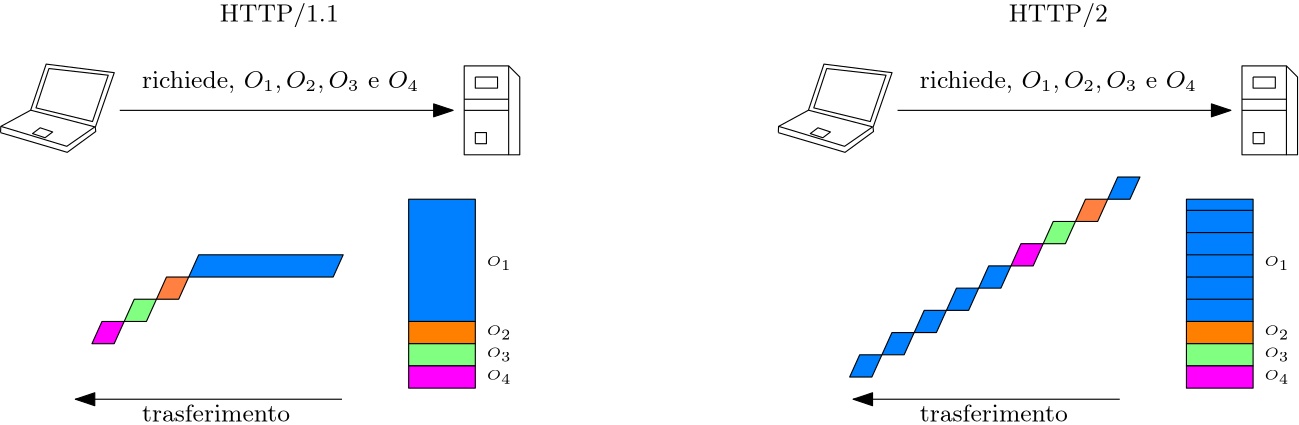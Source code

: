 <?xml version="1.0"?>
<!DOCTYPE ipe SYSTEM "ipe.dtd">
<ipe version="70218" creator="Ipe 7.2.28">
<info created="D:20240319194256" modified="D:20240319200635"/>
<ipestyle name="basic">
<symbol name="arrow/arc(spx)">
<path stroke="sym-stroke" fill="sym-stroke" pen="sym-pen">
0 0 m
-1 0.333 l
-1 -0.333 l
h
</path>
</symbol>
<symbol name="arrow/farc(spx)">
<path stroke="sym-stroke" fill="white" pen="sym-pen">
0 0 m
-1 0.333 l
-1 -0.333 l
h
</path>
</symbol>
<symbol name="arrow/ptarc(spx)">
<path stroke="sym-stroke" fill="sym-stroke" pen="sym-pen">
0 0 m
-1 0.333 l
-0.8 0 l
-1 -0.333 l
h
</path>
</symbol>
<symbol name="arrow/fptarc(spx)">
<path stroke="sym-stroke" fill="white" pen="sym-pen">
0 0 m
-1 0.333 l
-0.8 0 l
-1 -0.333 l
h
</path>
</symbol>
<symbol name="mark/circle(sx)" transformations="translations">
<path fill="sym-stroke">
0.6 0 0 0.6 0 0 e
0.4 0 0 0.4 0 0 e
</path>
</symbol>
<symbol name="mark/disk(sx)" transformations="translations">
<path fill="sym-stroke">
0.6 0 0 0.6 0 0 e
</path>
</symbol>
<symbol name="mark/fdisk(sfx)" transformations="translations">
<group>
<path fill="sym-fill">
0.5 0 0 0.5 0 0 e
</path>
<path fill="sym-stroke" fillrule="eofill">
0.6 0 0 0.6 0 0 e
0.4 0 0 0.4 0 0 e
</path>
</group>
</symbol>
<symbol name="mark/box(sx)" transformations="translations">
<path fill="sym-stroke" fillrule="eofill">
-0.6 -0.6 m
0.6 -0.6 l
0.6 0.6 l
-0.6 0.6 l
h
-0.4 -0.4 m
0.4 -0.4 l
0.4 0.4 l
-0.4 0.4 l
h
</path>
</symbol>
<symbol name="mark/square(sx)" transformations="translations">
<path fill="sym-stroke">
-0.6 -0.6 m
0.6 -0.6 l
0.6 0.6 l
-0.6 0.6 l
h
</path>
</symbol>
<symbol name="mark/fsquare(sfx)" transformations="translations">
<group>
<path fill="sym-fill">
-0.5 -0.5 m
0.5 -0.5 l
0.5 0.5 l
-0.5 0.5 l
h
</path>
<path fill="sym-stroke" fillrule="eofill">
-0.6 -0.6 m
0.6 -0.6 l
0.6 0.6 l
-0.6 0.6 l
h
-0.4 -0.4 m
0.4 -0.4 l
0.4 0.4 l
-0.4 0.4 l
h
</path>
</group>
</symbol>
<symbol name="mark/cross(sx)" transformations="translations">
<group>
<path fill="sym-stroke">
-0.43 -0.57 m
0.57 0.43 l
0.43 0.57 l
-0.57 -0.43 l
h
</path>
<path fill="sym-stroke">
-0.43 0.57 m
0.57 -0.43 l
0.43 -0.57 l
-0.57 0.43 l
h
</path>
</group>
</symbol>
<symbol name="arrow/fnormal(spx)">
<path stroke="sym-stroke" fill="white" pen="sym-pen">
0 0 m
-1 0.333 l
-1 -0.333 l
h
</path>
</symbol>
<symbol name="arrow/pointed(spx)">
<path stroke="sym-stroke" fill="sym-stroke" pen="sym-pen">
0 0 m
-1 0.333 l
-0.8 0 l
-1 -0.333 l
h
</path>
</symbol>
<symbol name="arrow/fpointed(spx)">
<path stroke="sym-stroke" fill="white" pen="sym-pen">
0 0 m
-1 0.333 l
-0.8 0 l
-1 -0.333 l
h
</path>
</symbol>
<symbol name="arrow/linear(spx)">
<path stroke="sym-stroke" pen="sym-pen">
-1 0.333 m
0 0 l
-1 -0.333 l
</path>
</symbol>
<symbol name="arrow/fdouble(spx)">
<path stroke="sym-stroke" fill="white" pen="sym-pen">
0 0 m
-1 0.333 l
-1 -0.333 l
h
-1 0 m
-2 0.333 l
-2 -0.333 l
h
</path>
</symbol>
<symbol name="arrow/double(spx)">
<path stroke="sym-stroke" fill="sym-stroke" pen="sym-pen">
0 0 m
-1 0.333 l
-1 -0.333 l
h
-1 0 m
-2 0.333 l
-2 -0.333 l
h
</path>
</symbol>
<symbol name="arrow/mid-normal(spx)">
<path stroke="sym-stroke" fill="sym-stroke" pen="sym-pen">
0.5 0 m
-0.5 0.333 l
-0.5 -0.333 l
h
</path>
</symbol>
<symbol name="arrow/mid-fnormal(spx)">
<path stroke="sym-stroke" fill="white" pen="sym-pen">
0.5 0 m
-0.5 0.333 l
-0.5 -0.333 l
h
</path>
</symbol>
<symbol name="arrow/mid-pointed(spx)">
<path stroke="sym-stroke" fill="sym-stroke" pen="sym-pen">
0.5 0 m
-0.5 0.333 l
-0.3 0 l
-0.5 -0.333 l
h
</path>
</symbol>
<symbol name="arrow/mid-fpointed(spx)">
<path stroke="sym-stroke" fill="white" pen="sym-pen">
0.5 0 m
-0.5 0.333 l
-0.3 0 l
-0.5 -0.333 l
h
</path>
</symbol>
<symbol name="arrow/mid-double(spx)">
<path stroke="sym-stroke" fill="sym-stroke" pen="sym-pen">
1 0 m
0 0.333 l
0 -0.333 l
h
0 0 m
-1 0.333 l
-1 -0.333 l
h
</path>
</symbol>
<symbol name="arrow/mid-fdouble(spx)">
<path stroke="sym-stroke" fill="white" pen="sym-pen">
1 0 m
0 0.333 l
0 -0.333 l
h
0 0 m
-1 0.333 l
-1 -0.333 l
h
</path>
</symbol>
<anglesize name="22.5 deg" value="22.5"/>
<anglesize name="30 deg" value="30"/>
<anglesize name="45 deg" value="45"/>
<anglesize name="60 deg" value="60"/>
<anglesize name="90 deg" value="90"/>
<arrowsize name="large" value="10"/>
<arrowsize name="small" value="5"/>
<arrowsize name="tiny" value="3"/>
<color name="blue" value="0 0 1"/>
<color name="brown" value="0.647 0.165 0.165"/>
<color name="darkblue" value="0 0 0.545"/>
<color name="darkcyan" value="0 0.545 0.545"/>
<color name="darkgray" value="0.663"/>
<color name="darkgreen" value="0 0.392 0"/>
<color name="darkmagenta" value="0.545 0 0.545"/>
<color name="darkorange" value="1 0.549 0"/>
<color name="darkred" value="0.545 0 0"/>
<color name="gold" value="1 0.843 0"/>
<color name="gray" value="0.745"/>
<color name="green" value="0 1 0"/>
<color name="lightblue" value="0.678 0.847 0.902"/>
<color name="lightcyan" value="0.878 1 1"/>
<color name="lightgray" value="0.827"/>
<color name="lightgreen" value="0.565 0.933 0.565"/>
<color name="lightyellow" value="1 1 0.878"/>
<color name="navy" value="0 0 0.502"/>
<color name="orange" value="1 0.647 0"/>
<color name="pink" value="1 0.753 0.796"/>
<color name="purple" value="0.627 0.125 0.941"/>
<color name="red" value="1 0 0"/>
<color name="seagreen" value="0.18 0.545 0.341"/>
<color name="turquoise" value="0.251 0.878 0.816"/>
<color name="violet" value="0.933 0.51 0.933"/>
<color name="yellow" value="1 1 0"/>
<dashstyle name="dash dot dotted" value="[4 2 1 2 1 2] 0"/>
<dashstyle name="dash dotted" value="[4 2 1 2] 0"/>
<dashstyle name="dashed" value="[4] 0"/>
<dashstyle name="dotted" value="[1 3] 0"/>
<gridsize name="10 pts (~3.5 mm)" value="10"/>
<gridsize name="14 pts (~5 mm)" value="14"/>
<gridsize name="16 pts (~6 mm)" value="16"/>
<gridsize name="20 pts (~7 mm)" value="20"/>
<gridsize name="28 pts (~10 mm)" value="28"/>
<gridsize name="32 pts (~12 mm)" value="32"/>
<gridsize name="4 pts" value="4"/>
<gridsize name="56 pts (~20 mm)" value="56"/>
<gridsize name="8 pts (~3 mm)" value="8"/>
<opacity name="10%" value="0.1"/>
<opacity name="30%" value="0.3"/>
<opacity name="50%" value="0.5"/>
<opacity name="75%" value="0.75"/>
<pen name="fat" value="1.2"/>
<pen name="heavier" value="0.8"/>
<pen name="ultrafat" value="2"/>
<symbolsize name="large" value="5"/>
<symbolsize name="small" value="2"/>
<symbolsize name="tiny" value="1.1"/>
<textsize name="Huge" value="\Huge"/>
<textsize name="LARGE" value="\LARGE"/>
<textsize name="Large" value="\Large"/>
<textsize name="footnote" value="\footnotesize"/>
<textsize name="huge" value="\huge"/>
<textsize name="large" value="\large"/>
<textsize name="script" value="\scriptsize"/>
<textsize name="small" value="\small"/>
<textsize name="tiny" value="\tiny"/>
<textstyle name="center" begin="\begin{center}" end="\end{center}"/>
<textstyle name="item" begin="\begin{itemize}\item{}" end="\end{itemize}"/>
<textstyle name="itemize" begin="\begin{itemize}" end="\end{itemize}"/>
<tiling name="falling" angle="-60" step="4" width="1"/>
<tiling name="rising" angle="30" step="4" width="1"/>
</ipestyle>
<page>
<layer name="alpha"/>
<view layers="alpha" active="alpha"/>
<path layer="alpha" matrix="0.626381 0 0 0.626381 -40.1614 306.161" stroke="black" fill="white">
161.636 724.492 m
199.972 713.178 l
216.345 725.158 l
216.079 727.554 l
226.994 758.968 l
187.859 763.893 l
178.941 737.404 l
161.77 728.086 l
161.636 724.625 l
</path>
<path matrix="0.626381 0 0 0.626381 -40.1614 306.161" stroke="black">
161.903 728.086 m
199.706 716.639 l
215.812 727.82 l
</path>
<path matrix="0.626381 0 0 0.626381 -40.1614 306.161" stroke="black">
215.812 727.82 m
178.941 737.404 l
</path>
<path matrix="0.626381 0 0 0.626381 -40.1614 306.161" stroke="black" fill="white">
189.456 761.364 m
182.002 738.735 l
214.481 730.881 l
223.533 757.503 l
189.323 761.364 l
</path>
<path matrix="0.626381 0 0 0.626381 -40.1614 306.161" stroke="black">
180.006 723.96 m
187.194 721.564 l
191.586 724.891 l
184.398 727.287 l
h
</path>
<path matrix="1 0 0 1 132 48" stroke="0" fill="white">
112 736 m
116 732 l
116 704 l
112 704 l
</path>
<path matrix="1 0 0 1 132 48" stroke="0" fill="white">
96 736 m
96 704 l
112 704 l
112 736 l
h
</path>
<path matrix="1 0 0 1 132 48" stroke="0" fill="white">
100 732 m
108 732 l
108 728 l
100 728 l
100 732 l
</path>
<path matrix="1 0 0 1 132 48" stroke="0" fill="white">
96 724 m
112 724 l
</path>
<path matrix="1 0 0 1 132 48" stroke="0" fill="white">
96 720 m
112 720 l
</path>
<path matrix="1 0 0 1 132 48" stroke="0" fill="white">
100 708 m
100 712 l
104 712 l
104 708 l
100 708 l
</path>
<text matrix="1 0 0 1 -8 8" transformations="translations" pos="120 768" stroke="black" type="label" width="99.721" height="6.23" depth="1.74" valign="baseline" size="small">richiede, $O_1,O_2,O_3$ e $O_4$</text>
<path stroke="black" arrow="normal/normal">
104 768 m
224 768 l
</path>
<path matrix="1 0 0 1 -20 0" stroke="black" fill="0 0.502 1">
228 736 m
228 692 l
252 692 l
252 736 l
h
</path>
<path matrix="1 0 0 1 -20 0" stroke="black" fill="1 0.502 0">
228 692 m
228 684 l
252 684 l
252 692 l
h
</path>
<path matrix="1 0 0 1 -20 0" stroke="black" fill="0.502 1 0.502">
228 684 m
228 676 l
252 676 l
252 684 l
h
</path>
<path matrix="1 0 0 1 -20 0" stroke="black" fill="1 0 1">
228 676 m
228 668 l
252 668 l
252 676 l
h
</path>
<text matrix="1 0 0 1 116 -56" transformations="translations" pos="120 768" stroke="black" type="label" width="9.106" height="3.408" depth="1.49" valign="baseline" size="tiny" style="math">O_1</text>
<text matrix="1 0 0 1 116 -80" transformations="translations" pos="120 768" stroke="black" type="label" width="9.106" height="3.408" depth="1.49" valign="center" size="tiny" style="math">O_2</text>
<text matrix="1 0 0 1 116 -88" transformations="translations" pos="120 768" stroke="black" type="label" width="9.106" height="3.408" depth="1.49" valign="center" size="tiny" style="math">O_3</text>
<text matrix="1 0 0 1 116 -96" transformations="translations" pos="120 768" stroke="black" type="label" width="9.106" height="3.408" depth="1.49" valign="center" size="tiny" style="math">O_4</text>
<path matrix="1 0 0 1 -20 0" stroke="black" fill="1 0 1" arrow="normal/normal">
204 664 m
108 664 l
</path>
<text matrix="1 0 0 1 -8 -112" transformations="translations" pos="120 768" stroke="black" type="label" width="53.344" height="6.227" depth="0" valign="baseline" size="small">trasferimento</text>
<path matrix="1 0 0.451539 1 -350.481 -8" stroke="black" fill="1 0.502 0.251">
156 716 m
156 708 l
148 708 l
148 716 l
h
</path>
<path matrix="1 0 0.451539 1 -362.093 -16" stroke="black" fill="0.502 1 0.502">
156 716 m
156 708 l
148 708 l
148 716 l
h
</path>
<path matrix="1 0 0.451539 1 -373.705 -24" stroke="black" fill="1 0 1">
156 716 m
156 708 l
148 708 l
148 716 l
h
</path>
<path matrix="1 0 0.451539 1 -342.481 -8" stroke="black" fill="0 0.502 1">
148 716 m
148 724 l
200 724 l
200 716 l
h
</path>
<path matrix="0.626381 0 0 0.626381 239.839 306.161" stroke="black" fill="white">
161.636 724.492 m
199.972 713.178 l
216.345 725.158 l
216.079 727.554 l
226.994 758.968 l
187.859 763.893 l
178.941 737.404 l
161.77 728.086 l
161.636 724.625 l
</path>
<path matrix="0.626381 0 0 0.626381 239.839 306.161" stroke="black">
161.903 728.086 m
199.706 716.639 l
215.812 727.82 l
</path>
<path matrix="0.626381 0 0 0.626381 239.839 306.161" stroke="black">
215.812 727.82 m
178.941 737.404 l
</path>
<path matrix="0.626381 0 0 0.626381 239.839 306.161" stroke="black" fill="white">
189.456 761.364 m
182.002 738.735 l
214.481 730.881 l
223.533 757.503 l
189.323 761.364 l
</path>
<path matrix="0.626381 0 0 0.626381 239.839 306.161" stroke="black">
180.006 723.96 m
187.194 721.564 l
191.586 724.891 l
184.398 727.287 l
h
</path>
<path matrix="1 0 0 1 412 48" stroke="0" fill="white">
112 736 m
116 732 l
116 704 l
112 704 l
</path>
<path matrix="1 0 0 1 412 48" stroke="0" fill="white">
96 736 m
96 704 l
112 704 l
112 736 l
h
</path>
<path matrix="1 0 0 1 412 48" stroke="0" fill="white">
100 732 m
108 732 l
108 728 l
100 728 l
100 732 l
</path>
<path matrix="1 0 0 1 412 48" stroke="0" fill="white">
96 724 m
112 724 l
</path>
<path matrix="1 0 0 1 412 48" stroke="0" fill="white">
96 720 m
112 720 l
</path>
<path matrix="1 0 0 1 412 48" stroke="0" fill="white">
100 708 m
100 712 l
104 712 l
104 708 l
100 708 l
</path>
<text matrix="1 0 0 1 272 8" transformations="translations" pos="120 768" stroke="black" type="label" width="99.721" height="6.23" depth="1.74" valign="baseline" size="small">richiede, $O_1,O_2,O_3$ e $O_4$</text>
<path matrix="1 0 0 1 280 0" stroke="black" arrow="normal/normal">
104 768 m
224 768 l
</path>
<path matrix="1 0 0 1 260 0" stroke="black" fill="0 0.502 1">
228 736 m
228 692 l
252 692 l
252 736 l
h
</path>
<path matrix="1 0 0 1 260 0" stroke="black" fill="1 0.502 0">
228 692 m
228 684 l
252 684 l
252 692 l
h
</path>
<path matrix="1 0 0 1 260 0" stroke="black" fill="0.502 1 0.502">
228 684 m
228 676 l
252 676 l
252 684 l
h
</path>
<path matrix="1 0 0 1 260 0" stroke="black" fill="1 0 1">
228 676 m
228 668 l
252 668 l
252 676 l
h
</path>
<text matrix="1 0 0 1 396 -56" transformations="translations" pos="120 768" stroke="black" type="label" width="9.106" height="3.408" depth="1.49" valign="baseline" size="tiny" style="math">O_1</text>
<text matrix="1 0 0 1 396 -80" transformations="translations" pos="120 768" stroke="black" type="label" width="9.106" height="3.408" depth="1.49" valign="center" size="tiny" style="math">O_2</text>
<text matrix="1 0 0 1 396 -88" transformations="translations" pos="120 768" stroke="black" type="label" width="9.106" height="3.408" depth="1.49" valign="center" size="tiny" style="math">O_3</text>
<text matrix="1 0 0 1 396 -96" transformations="translations" pos="120 768" stroke="black" type="label" width="9.106" height="3.408" depth="1.49" valign="center" size="tiny" style="math">O_4</text>
<path matrix="1 0 0 1 260 0" stroke="black" fill="1 0 1" arrow="normal/normal">
204 664 m
108 664 l
</path>
<text matrix="1 0 0 1 272 -112" transformations="translations" pos="120 768" stroke="black" type="label" width="53.344" height="6.227" depth="0" valign="baseline" size="small">trasferimento</text>
<path matrix="1 0 0.451539 1 -19.6437 20" stroke="black" fill="1 0.502 0.251">
156 716 m
156 708 l
148 708 l
148 716 l
h
</path>
<path matrix="1 0 0.451539 1 -31.256 12" stroke="black" fill="0.502 1 0.502">
156 716 m
156 708 l
148 708 l
148 716 l
h
</path>
<path matrix="1 0 0.451539 1 -42.8683 4" stroke="black" fill="1 0 1">
156 716 m
156 708 l
148 708 l
148 716 l
h
</path>
<path stroke="black" fill="0 0.502 1">
488 700 m
512 700 l
</path>
<path matrix="1 0 0 1 0 8" stroke="black" fill="0 0.502 1">
488 700 m
512 700 l
</path>
<path matrix="1 0 0 1 0 16" stroke="black" fill="0 0.502 1">
488 700 m
512 700 l
</path>
<path matrix="1 0 0 1 0 24" stroke="black" fill="0 0.502 1">
488 700 m
512 700 l
</path>
<path matrix="1 0 0 1 0 32" stroke="black" fill="0 0.502 1">
488 700 m
512 700 l
</path>
<path matrix="1 0 0.451539 1 -8.03134 28" stroke="black" fill="0 0.502 1">
156 716 m
156 708 l
148 708 l
148 716 l
h
</path>
<path matrix="1 0 0.451539 1 -66.0929 -12" stroke="black" fill="0 0.502 1">
156 716 m
156 708 l
148 708 l
148 716 l
h
</path>
<path matrix="1 0 0.451539 1 -77.7052 -20" stroke="black" fill="0 0.502 1">
156 716 m
156 708 l
148 708 l
148 716 l
h
</path>
<path matrix="1 0 0.451539 1 -89.3175 -28" stroke="black" fill="0 0.502 1">
156 716 m
156 708 l
148 708 l
148 716 l
h
</path>
<path matrix="1 0 0.451539 1 -54.4806 -4" stroke="black" fill="0 0.502 1">
156 716 m
156 708 l
148 708 l
148 716 l
h
</path>
<path matrix="1 0 0.451539 1 -100.93 -36" stroke="black" fill="0 0.502 1">
156 716 m
156 708 l
148 708 l
148 716 l
h
</path>
<text matrix="1 0 0 1 20 32" transformations="translations" pos="120 768" stroke="black" type="label" width="42.875" height="6.726" depth="2.24" valign="baseline" size="small">HTTP/1.1</text>
<text matrix="1 0 0 1 304 32" transformations="translations" pos="120 768" stroke="black" type="label" width="35.707" height="6.726" depth="2.24" valign="baseline" size="small">HTTP/2</text>
</page>
</ipe>
